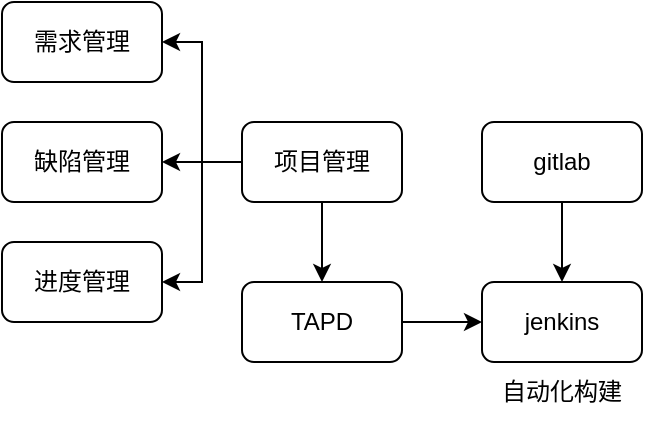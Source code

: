 <mxfile version="15.6.8" type="github">
  <diagram id="rGA2w_U0l2lcCGAZi6sb" name="Page-1">
    <mxGraphModel dx="1245" dy="711" grid="1" gridSize="10" guides="1" tooltips="1" connect="1" arrows="1" fold="1" page="1" pageScale="1" pageWidth="827" pageHeight="1169" math="0" shadow="0">
      <root>
        <mxCell id="0" />
        <mxCell id="1" parent="0" />
        <mxCell id="nuaUhKXjHChgL3eLbWCa-1" style="edgeStyle=orthogonalEdgeStyle;rounded=0;orthogonalLoop=1;jettySize=auto;html=1;exitX=1;exitY=0.5;exitDx=0;exitDy=0;entryX=0;entryY=0.5;entryDx=0;entryDy=0;" edge="1" parent="1" source="nuaUhKXjHChgL3eLbWCa-2" target="nuaUhKXjHChgL3eLbWCa-8">
          <mxGeometry relative="1" as="geometry" />
        </mxCell>
        <mxCell id="nuaUhKXjHChgL3eLbWCa-2" value="TAPD" style="rounded=1;whiteSpace=wrap;html=1;" vertex="1" parent="1">
          <mxGeometry x="150" y="260" width="80" height="40" as="geometry" />
        </mxCell>
        <mxCell id="nuaUhKXjHChgL3eLbWCa-3" style="edgeStyle=orthogonalEdgeStyle;rounded=0;orthogonalLoop=1;jettySize=auto;html=1;exitX=0.5;exitY=1;exitDx=0;exitDy=0;entryX=0.5;entryY=0;entryDx=0;entryDy=0;" edge="1" parent="1" source="nuaUhKXjHChgL3eLbWCa-7" target="nuaUhKXjHChgL3eLbWCa-2">
          <mxGeometry relative="1" as="geometry" />
        </mxCell>
        <mxCell id="nuaUhKXjHChgL3eLbWCa-4" style="edgeStyle=orthogonalEdgeStyle;rounded=0;orthogonalLoop=1;jettySize=auto;html=1;exitX=0;exitY=0.5;exitDx=0;exitDy=0;entryX=1;entryY=0.5;entryDx=0;entryDy=0;" edge="1" parent="1" source="nuaUhKXjHChgL3eLbWCa-7" target="nuaUhKXjHChgL3eLbWCa-12">
          <mxGeometry relative="1" as="geometry" />
        </mxCell>
        <mxCell id="nuaUhKXjHChgL3eLbWCa-5" style="edgeStyle=orthogonalEdgeStyle;rounded=0;orthogonalLoop=1;jettySize=auto;html=1;exitX=0;exitY=0.5;exitDx=0;exitDy=0;" edge="1" parent="1" source="nuaUhKXjHChgL3eLbWCa-7" target="nuaUhKXjHChgL3eLbWCa-13">
          <mxGeometry relative="1" as="geometry" />
        </mxCell>
        <mxCell id="nuaUhKXjHChgL3eLbWCa-6" style="edgeStyle=orthogonalEdgeStyle;rounded=0;orthogonalLoop=1;jettySize=auto;html=1;exitX=0;exitY=0.5;exitDx=0;exitDy=0;entryX=1;entryY=0.5;entryDx=0;entryDy=0;" edge="1" parent="1" source="nuaUhKXjHChgL3eLbWCa-7" target="nuaUhKXjHChgL3eLbWCa-14">
          <mxGeometry relative="1" as="geometry" />
        </mxCell>
        <mxCell id="nuaUhKXjHChgL3eLbWCa-7" value="项目管理" style="rounded=1;whiteSpace=wrap;html=1;" vertex="1" parent="1">
          <mxGeometry x="150" y="180" width="80" height="40" as="geometry" />
        </mxCell>
        <mxCell id="nuaUhKXjHChgL3eLbWCa-8" value="jenkins" style="rounded=1;whiteSpace=wrap;html=1;" vertex="1" parent="1">
          <mxGeometry x="270" y="260" width="80" height="40" as="geometry" />
        </mxCell>
        <mxCell id="nuaUhKXjHChgL3eLbWCa-9" value="自动化构建" style="text;html=1;strokeColor=none;fillColor=none;align=center;verticalAlign=middle;whiteSpace=wrap;rounded=0;" vertex="1" parent="1">
          <mxGeometry x="275" y="300" width="70" height="30" as="geometry" />
        </mxCell>
        <mxCell id="nuaUhKXjHChgL3eLbWCa-10" style="edgeStyle=orthogonalEdgeStyle;rounded=0;orthogonalLoop=1;jettySize=auto;html=1;exitX=0.5;exitY=1;exitDx=0;exitDy=0;entryX=0.5;entryY=0;entryDx=0;entryDy=0;" edge="1" parent="1" source="nuaUhKXjHChgL3eLbWCa-11" target="nuaUhKXjHChgL3eLbWCa-8">
          <mxGeometry relative="1" as="geometry" />
        </mxCell>
        <mxCell id="nuaUhKXjHChgL3eLbWCa-11" value="gitlab" style="rounded=1;whiteSpace=wrap;html=1;" vertex="1" parent="1">
          <mxGeometry x="270" y="180" width="80" height="40" as="geometry" />
        </mxCell>
        <mxCell id="nuaUhKXjHChgL3eLbWCa-12" value="需求管理" style="rounded=1;whiteSpace=wrap;html=1;" vertex="1" parent="1">
          <mxGeometry x="30" y="120" width="80" height="40" as="geometry" />
        </mxCell>
        <mxCell id="nuaUhKXjHChgL3eLbWCa-13" value="缺陷管理" style="rounded=1;whiteSpace=wrap;html=1;" vertex="1" parent="1">
          <mxGeometry x="30" y="180" width="80" height="40" as="geometry" />
        </mxCell>
        <mxCell id="nuaUhKXjHChgL3eLbWCa-14" value="进度管理" style="rounded=1;whiteSpace=wrap;html=1;" vertex="1" parent="1">
          <mxGeometry x="30" y="240" width="80" height="40" as="geometry" />
        </mxCell>
      </root>
    </mxGraphModel>
  </diagram>
</mxfile>
